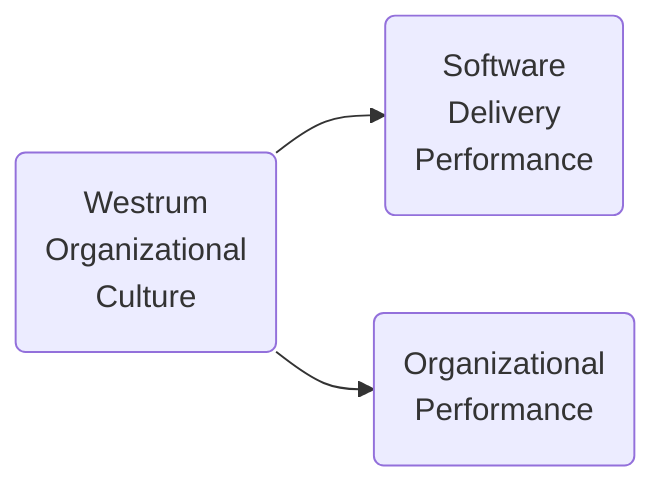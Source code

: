 graph LR
B("Westrum<br/>Organizational<br/>Culture")
B --> D("Software<br/>Delivery<br/>Performance")
B --> F("Organizational<br/>Performance")